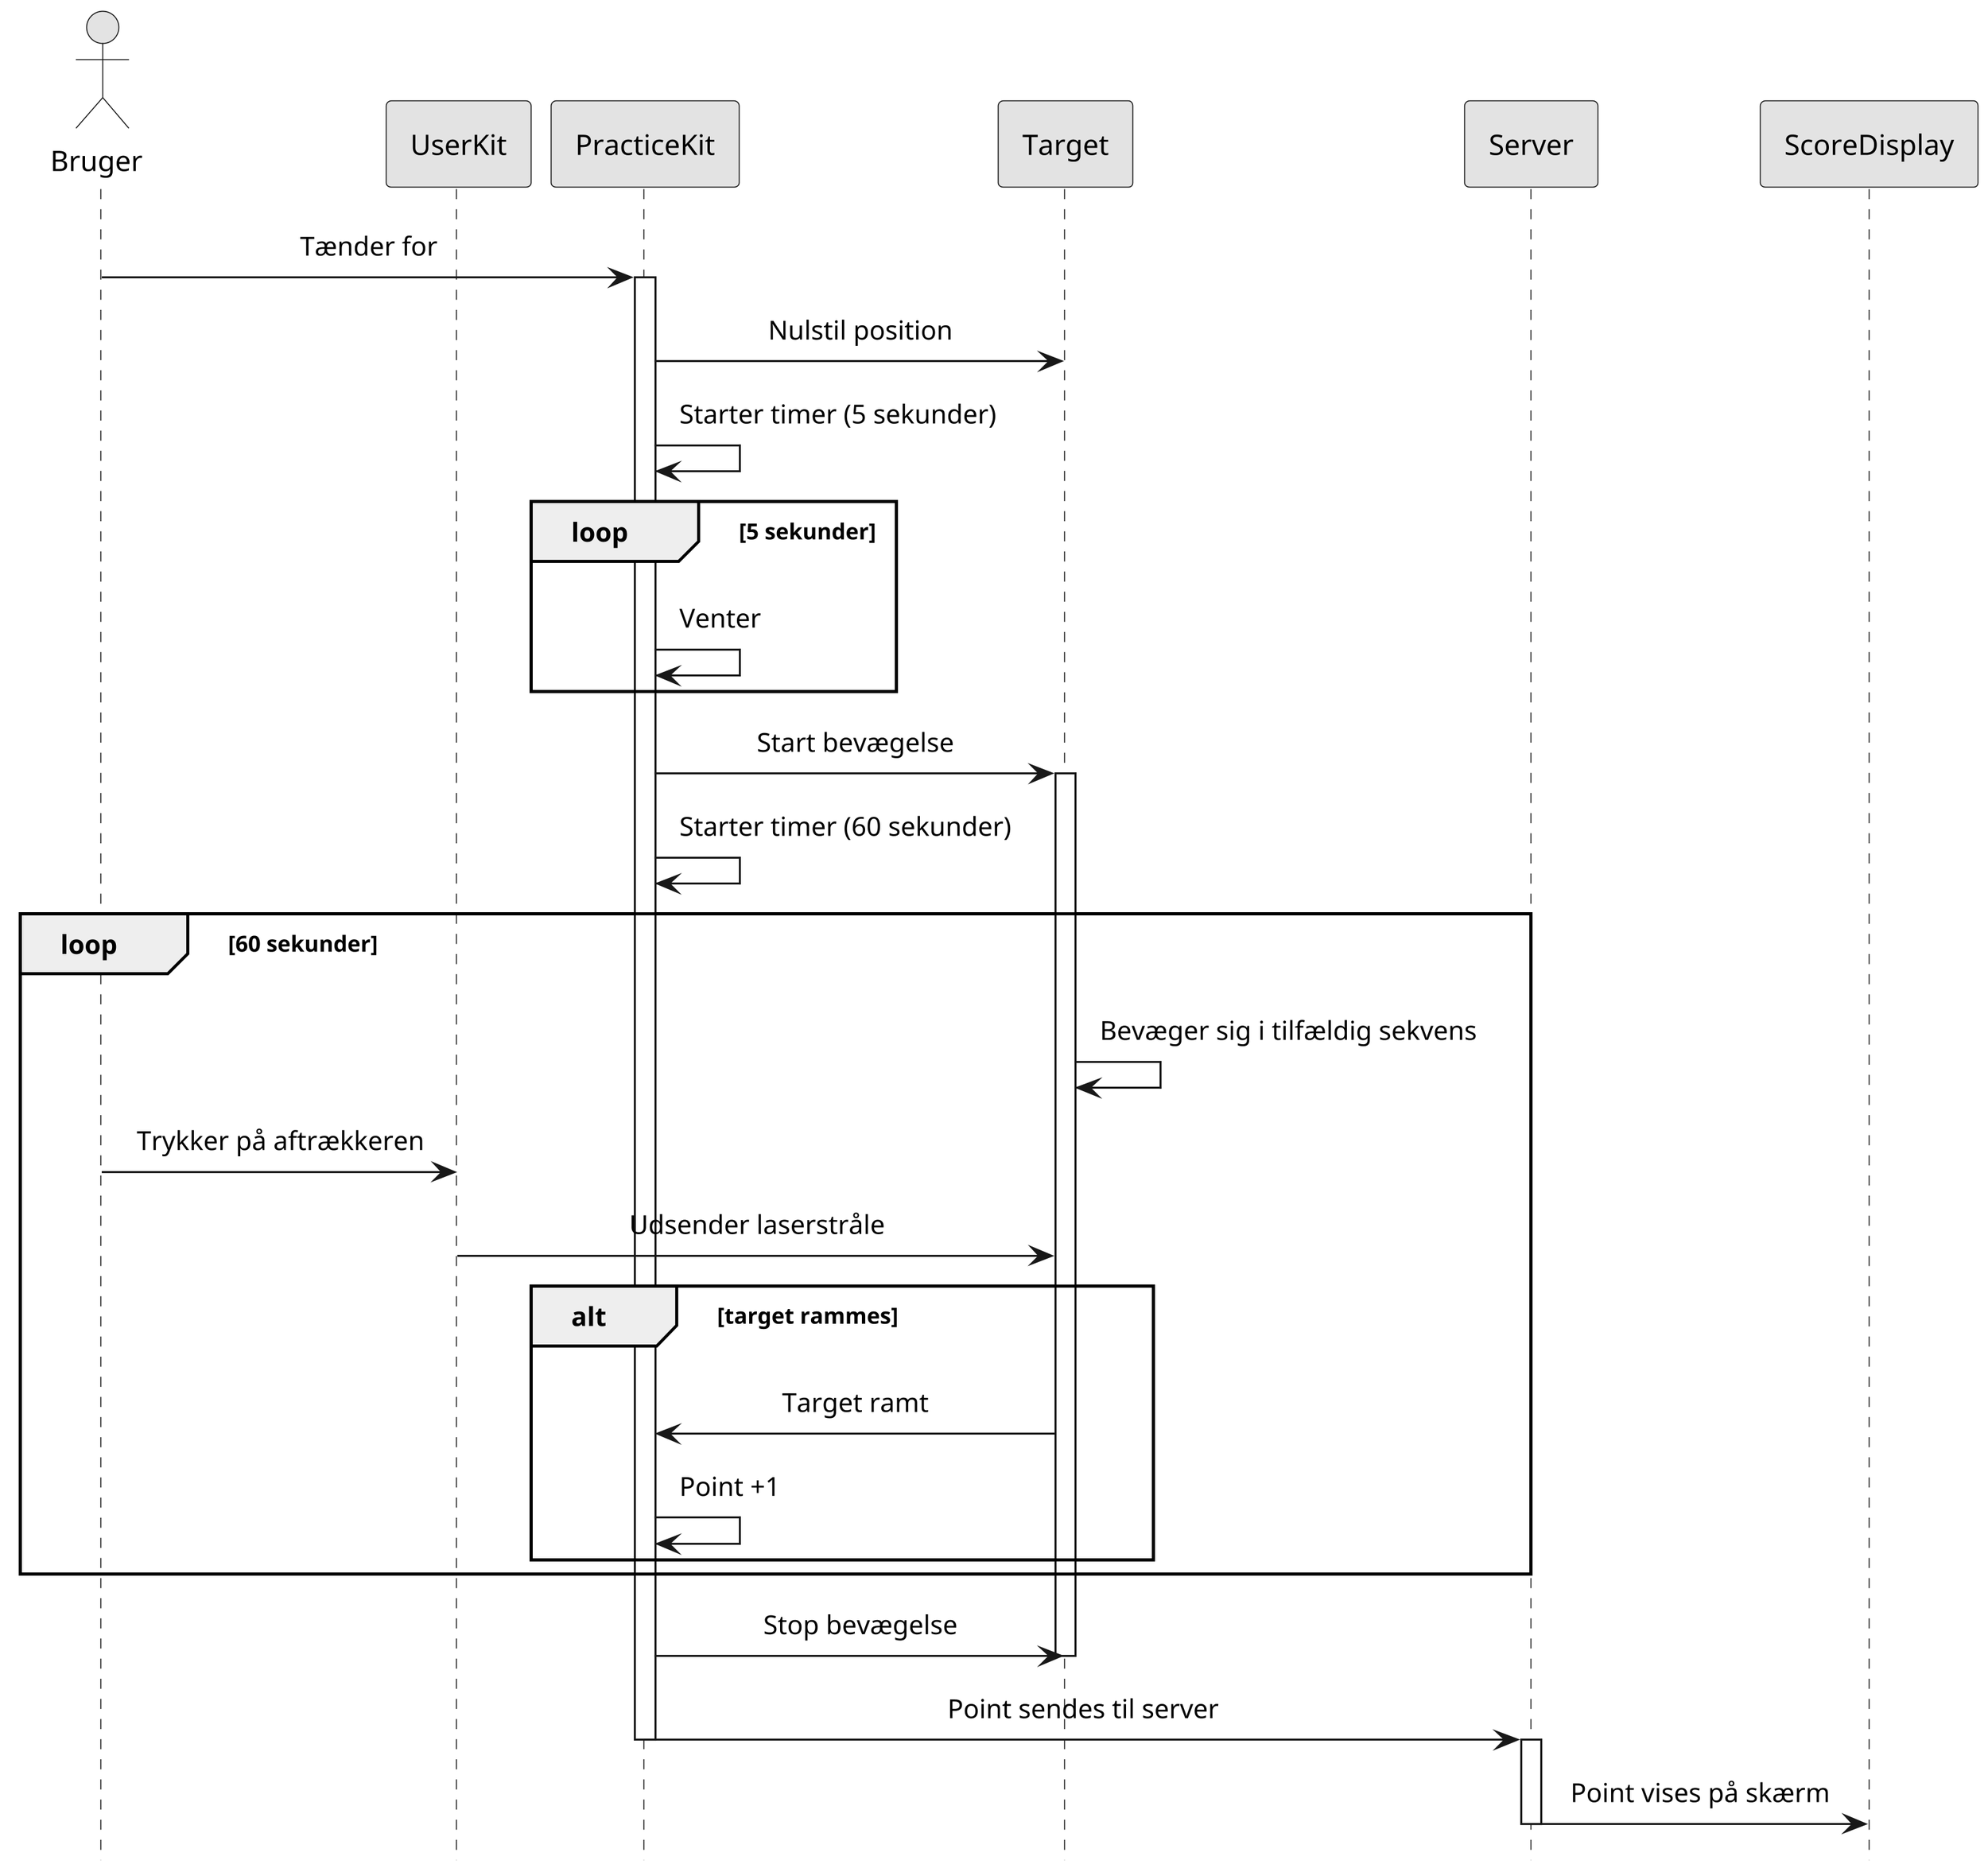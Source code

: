 @startuml ssd-uc1

hide footbox

skinparam {
    monochrome true
    dpi 300
    padding 5
    sequenceMessageAlign center
    packageStyle frame
    shadowing false
    'backgroundColor transparent
}

actor Bruger as user

participant "UserKit" as userKit
participant "PracticeKit" as practiceKit
participant "Target" as target
participant "Server" as server
participant "ScoreDisplay" as screen

'== Use case 1 ==
user -> practiceKit: Tænder for

activate practiceKit

practiceKit -> target: Nulstil position
practiceKit -> practiceKit: Starter timer (5 sekunder)
loop 5 sekunder
    practiceKit -> practiceKit: Venter
end

practiceKit -> target: Start bevægelse
activate target

practiceKit -> practiceKit: Starter timer (60 sekunder)
loop 60 sekunder
    target -> target: Bevæger sig i tilfældig sekvens
    user -> userKit: Trykker på aftrækkeren
    userKit -> target: Udsender laserstråle

    alt target rammes
        target -> practiceKit: Target ramt
        practiceKit -> practiceKit: Point +1
    end
end

practiceKit -> target: Stop bevægelse
deactivate target

practiceKit -> server: Point sendes til server
deactivate practiceKit
activate server
server -> screen: Point vises på skærm
deactivate server

@enduml